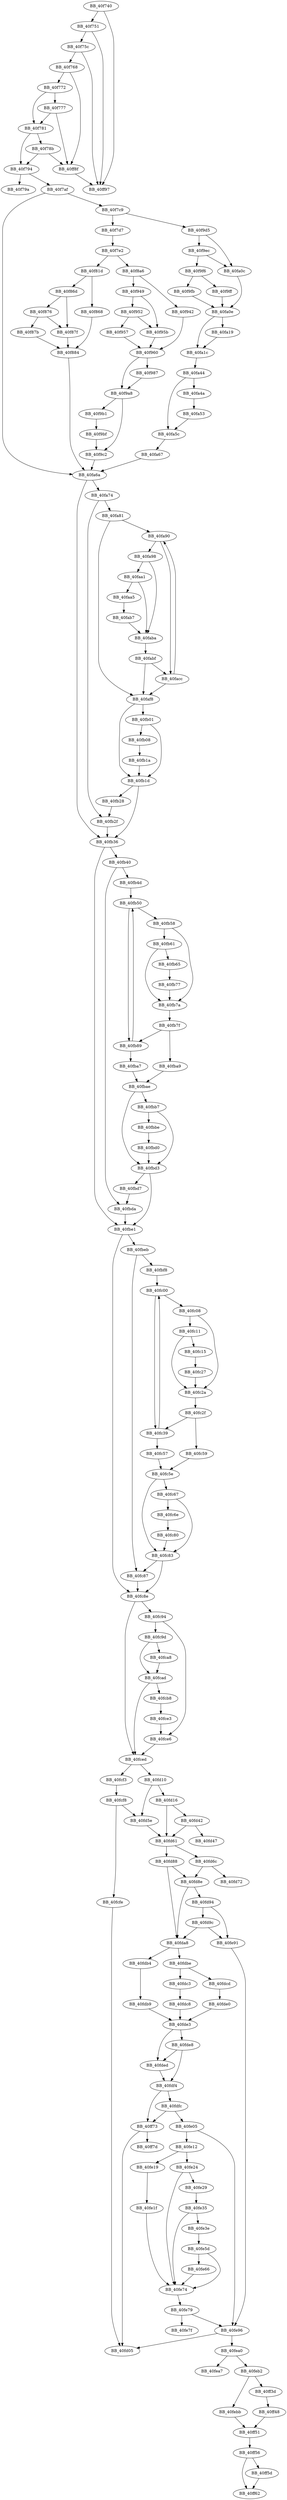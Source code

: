 DiGraph sub_40F740{
BB_40f740->BB_40f751
BB_40f740->BB_40ff97
BB_40f751->BB_40f75c
BB_40f751->BB_40ff97
BB_40f75c->BB_40f768
BB_40f75c->BB_40ff97
BB_40f768->BB_40f772
BB_40f768->BB_40ff8f
BB_40f772->BB_40f777
BB_40f772->BB_40f781
BB_40f777->BB_40f781
BB_40f777->BB_40ff8f
BB_40f781->BB_40f78b
BB_40f781->BB_40f794
BB_40f78b->BB_40f794
BB_40f78b->BB_40ff8f
BB_40f794->BB_40f79a
BB_40f794->BB_40f7af
BB_40f7af->BB_40f7c9
BB_40f7af->BB_40fa6a
BB_40f7c9->BB_40f7d7
BB_40f7c9->BB_40f9d5
BB_40f7d7->BB_40f7e2
BB_40f7e2->BB_40f81d
BB_40f7e2->BB_40f8a6
BB_40f81d->BB_40f868
BB_40f81d->BB_40f86d
BB_40f868->BB_40f884
BB_40f86d->BB_40f876
BB_40f86d->BB_40f87f
BB_40f876->BB_40f87b
BB_40f876->BB_40f87f
BB_40f87b->BB_40f884
BB_40f87f->BB_40f884
BB_40f884->BB_40fa6a
BB_40f8a6->BB_40f942
BB_40f8a6->BB_40f949
BB_40f942->BB_40f960
BB_40f949->BB_40f952
BB_40f949->BB_40f95b
BB_40f952->BB_40f957
BB_40f952->BB_40f95b
BB_40f957->BB_40f960
BB_40f95b->BB_40f960
BB_40f960->BB_40f987
BB_40f960->BB_40f9a8
BB_40f987->BB_40f9a8
BB_40f9a8->BB_40f9b1
BB_40f9a8->BB_40f9c2
BB_40f9b1->BB_40f9bf
BB_40f9bf->BB_40f9c2
BB_40f9c2->BB_40fa6a
BB_40f9d5->BB_40f9ec
BB_40f9d5->BB_40fa0c
BB_40f9ec->BB_40f9f6
BB_40f9ec->BB_40fa0c
BB_40f9f6->BB_40f9fb
BB_40f9f6->BB_40f9ff
BB_40f9fb->BB_40fa0e
BB_40f9ff->BB_40fa0e
BB_40fa0c->BB_40fa0e
BB_40fa0e->BB_40fa19
BB_40fa0e->BB_40fa1c
BB_40fa19->BB_40fa1c
BB_40fa1c->BB_40fa44
BB_40fa44->BB_40fa4a
BB_40fa44->BB_40fa5c
BB_40fa4a->BB_40fa53
BB_40fa53->BB_40fa5c
BB_40fa5c->BB_40fa67
BB_40fa67->BB_40fa6a
BB_40fa6a->BB_40fa74
BB_40fa6a->BB_40fb36
BB_40fa74->BB_40fa81
BB_40fa74->BB_40fb2f
BB_40fa81->BB_40fa90
BB_40fa81->BB_40faf8
BB_40fa90->BB_40fa98
BB_40fa90->BB_40facc
BB_40fa98->BB_40faa1
BB_40fa98->BB_40faba
BB_40faa1->BB_40faa5
BB_40faa1->BB_40faba
BB_40faa5->BB_40fab7
BB_40fab7->BB_40faba
BB_40faba->BB_40fabf
BB_40fabf->BB_40facc
BB_40fabf->BB_40faf8
BB_40facc->BB_40fa90
BB_40facc->BB_40faf8
BB_40faf8->BB_40fb01
BB_40faf8->BB_40fb1d
BB_40fb01->BB_40fb08
BB_40fb01->BB_40fb1d
BB_40fb08->BB_40fb1a
BB_40fb1a->BB_40fb1d
BB_40fb1d->BB_40fb28
BB_40fb1d->BB_40fb36
BB_40fb28->BB_40fb2f
BB_40fb2f->BB_40fb36
BB_40fb36->BB_40fb40
BB_40fb36->BB_40fbe1
BB_40fb40->BB_40fb4d
BB_40fb40->BB_40fbda
BB_40fb4d->BB_40fb50
BB_40fb50->BB_40fb58
BB_40fb50->BB_40fb89
BB_40fb58->BB_40fb61
BB_40fb58->BB_40fb7a
BB_40fb61->BB_40fb65
BB_40fb61->BB_40fb7a
BB_40fb65->BB_40fb77
BB_40fb77->BB_40fb7a
BB_40fb7a->BB_40fb7f
BB_40fb7f->BB_40fb89
BB_40fb7f->BB_40fba9
BB_40fb89->BB_40fb50
BB_40fb89->BB_40fba7
BB_40fba7->BB_40fbae
BB_40fba9->BB_40fbae
BB_40fbae->BB_40fbb7
BB_40fbae->BB_40fbd3
BB_40fbb7->BB_40fbbe
BB_40fbb7->BB_40fbd3
BB_40fbbe->BB_40fbd0
BB_40fbd0->BB_40fbd3
BB_40fbd3->BB_40fbd7
BB_40fbd3->BB_40fbe1
BB_40fbd7->BB_40fbda
BB_40fbda->BB_40fbe1
BB_40fbe1->BB_40fbeb
BB_40fbe1->BB_40fc8e
BB_40fbeb->BB_40fbf8
BB_40fbeb->BB_40fc87
BB_40fbf8->BB_40fc00
BB_40fc00->BB_40fc08
BB_40fc00->BB_40fc39
BB_40fc08->BB_40fc11
BB_40fc08->BB_40fc2a
BB_40fc11->BB_40fc15
BB_40fc11->BB_40fc2a
BB_40fc15->BB_40fc27
BB_40fc27->BB_40fc2a
BB_40fc2a->BB_40fc2f
BB_40fc2f->BB_40fc39
BB_40fc2f->BB_40fc59
BB_40fc39->BB_40fc00
BB_40fc39->BB_40fc57
BB_40fc57->BB_40fc5e
BB_40fc59->BB_40fc5e
BB_40fc5e->BB_40fc67
BB_40fc5e->BB_40fc83
BB_40fc67->BB_40fc6e
BB_40fc67->BB_40fc83
BB_40fc6e->BB_40fc80
BB_40fc80->BB_40fc83
BB_40fc83->BB_40fc87
BB_40fc83->BB_40fc8e
BB_40fc87->BB_40fc8e
BB_40fc8e->BB_40fc94
BB_40fc8e->BB_40fced
BB_40fc94->BB_40fc9d
BB_40fc94->BB_40fce6
BB_40fc9d->BB_40fca8
BB_40fc9d->BB_40fcad
BB_40fca8->BB_40fcad
BB_40fcad->BB_40fcb8
BB_40fcad->BB_40fced
BB_40fcb8->BB_40fce3
BB_40fce3->BB_40fce6
BB_40fce6->BB_40fced
BB_40fced->BB_40fcf3
BB_40fced->BB_40fd10
BB_40fcf3->BB_40fcf8
BB_40fcf8->BB_40fcfe
BB_40fcf8->BB_40fd5e
BB_40fcfe->BB_40fd05
BB_40fd10->BB_40fd16
BB_40fd10->BB_40fd5e
BB_40fd16->BB_40fd42
BB_40fd16->BB_40fd61
BB_40fd42->BB_40fd47
BB_40fd42->BB_40fd61
BB_40fd5e->BB_40fd61
BB_40fd61->BB_40fd6c
BB_40fd61->BB_40fd88
BB_40fd6c->BB_40fd72
BB_40fd6c->BB_40fd8e
BB_40fd88->BB_40fd8e
BB_40fd88->BB_40fda8
BB_40fd8e->BB_40fd94
BB_40fd8e->BB_40fda8
BB_40fd94->BB_40fd9c
BB_40fd94->BB_40fe91
BB_40fd9c->BB_40fda8
BB_40fd9c->BB_40fe91
BB_40fda8->BB_40fdb4
BB_40fda8->BB_40fdbe
BB_40fdb4->BB_40fdb9
BB_40fdb9->BB_40fde3
BB_40fdbe->BB_40fdc3
BB_40fdbe->BB_40fdcd
BB_40fdc3->BB_40fdc8
BB_40fdc8->BB_40fde3
BB_40fdcd->BB_40fde0
BB_40fde0->BB_40fde3
BB_40fde3->BB_40fde8
BB_40fde3->BB_40fded
BB_40fde8->BB_40fded
BB_40fde8->BB_40fdf4
BB_40fded->BB_40fdf4
BB_40fdf4->BB_40fdfc
BB_40fdf4->BB_40ff73
BB_40fdfc->BB_40fe05
BB_40fdfc->BB_40ff73
BB_40fe05->BB_40fe12
BB_40fe05->BB_40fe96
BB_40fe12->BB_40fe19
BB_40fe12->BB_40fe24
BB_40fe19->BB_40fe1f
BB_40fe1f->BB_40fe74
BB_40fe24->BB_40fe29
BB_40fe24->BB_40fe74
BB_40fe29->BB_40fe35
BB_40fe35->BB_40fe3e
BB_40fe35->BB_40fe74
BB_40fe3e->BB_40fe5d
BB_40fe5d->BB_40fe66
BB_40fe5d->BB_40fe74
BB_40fe66->BB_40fe74
BB_40fe74->BB_40fe79
BB_40fe79->BB_40fe7f
BB_40fe79->BB_40fe96
BB_40fe91->BB_40fe96
BB_40fe96->BB_40fd05
BB_40fe96->BB_40fea0
BB_40fea0->BB_40fea7
BB_40fea0->BB_40feb2
BB_40feb2->BB_40febb
BB_40feb2->BB_40ff3d
BB_40febb->BB_40ff51
BB_40ff3d->BB_40ff48
BB_40ff48->BB_40ff51
BB_40ff51->BB_40ff56
BB_40ff56->BB_40ff5d
BB_40ff56->BB_40ff62
BB_40ff5d->BB_40ff62
BB_40ff73->BB_40fd05
BB_40ff73->BB_40ff7d
BB_40ff8f->BB_40ff97
}
